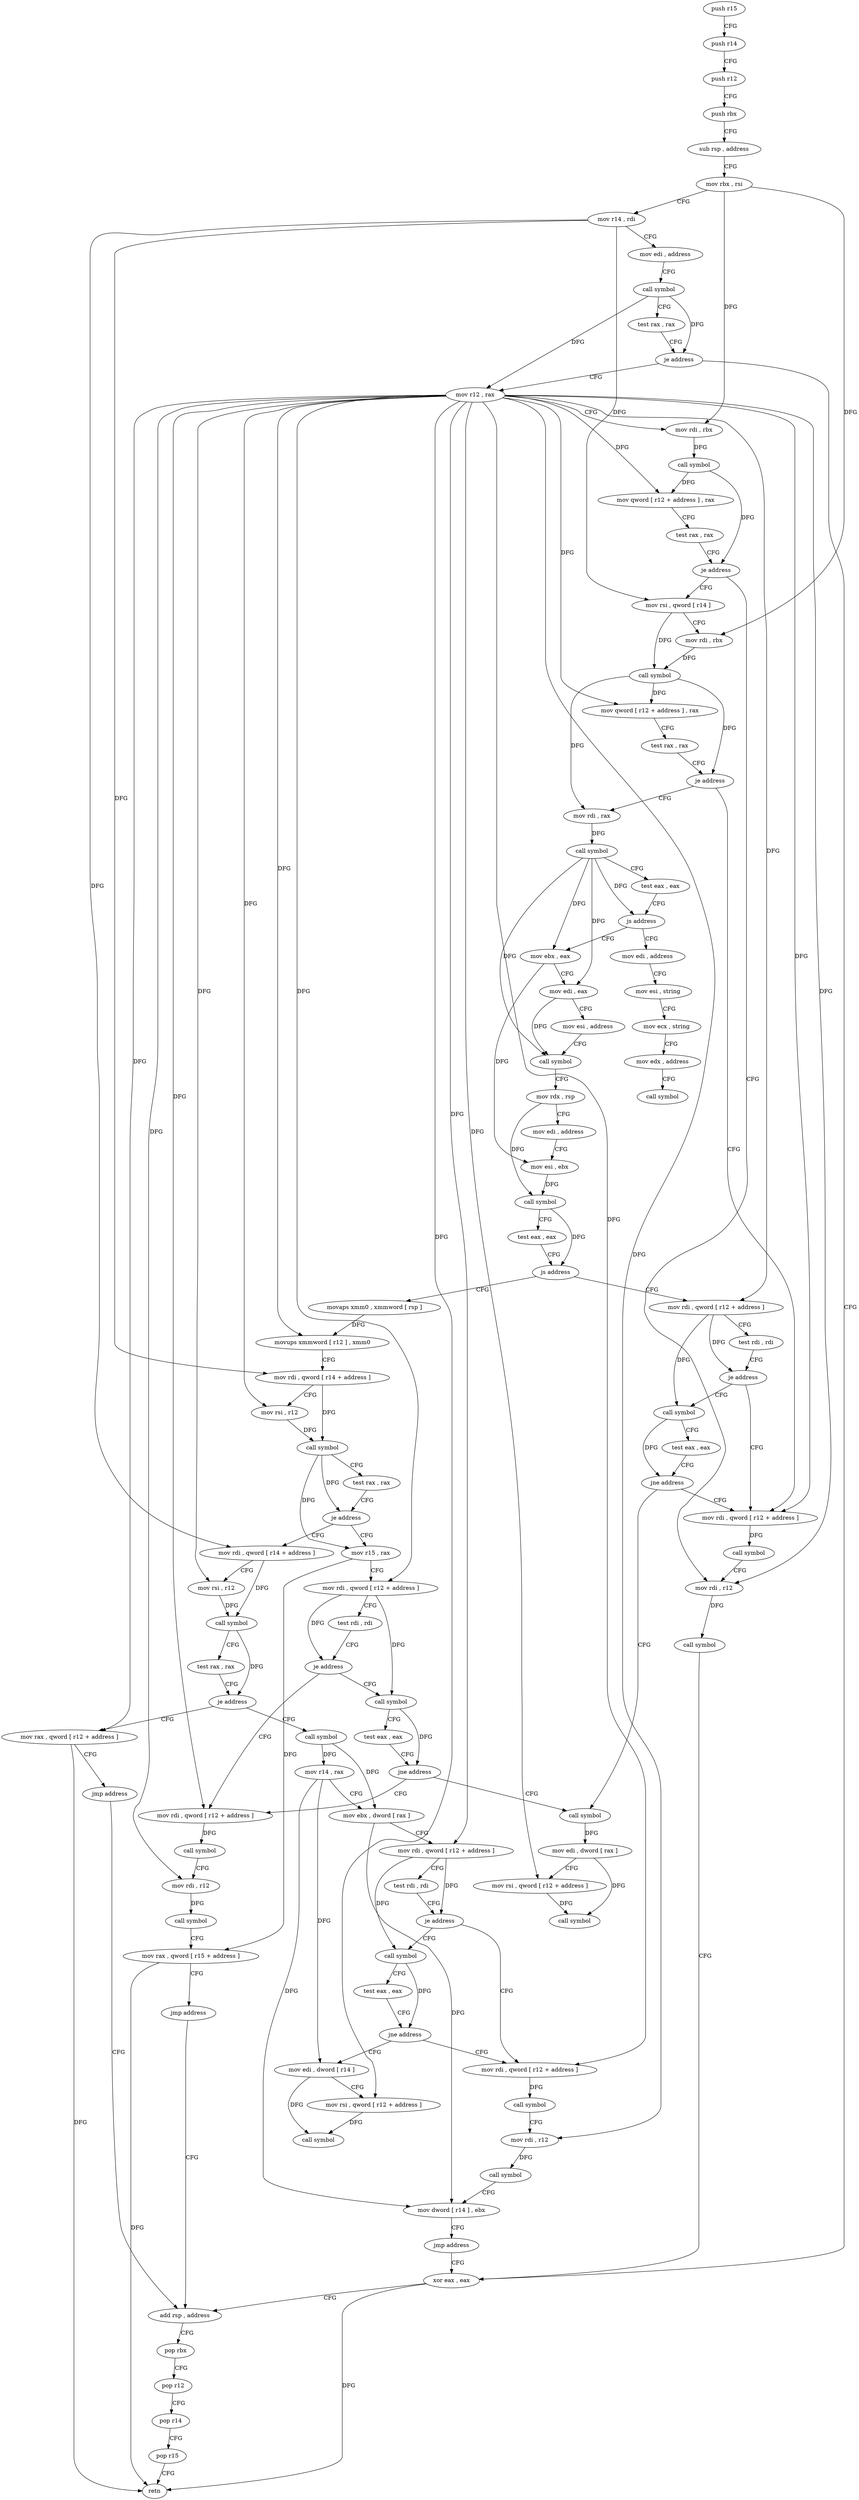 digraph "func" {
"4233280" [label = "push r15" ]
"4233282" [label = "push r14" ]
"4233284" [label = "push r12" ]
"4233286" [label = "push rbx" ]
"4233287" [label = "sub rsp , address" ]
"4233294" [label = "mov rbx , rsi" ]
"4233297" [label = "mov r14 , rdi" ]
"4233300" [label = "mov edi , address" ]
"4233305" [label = "call symbol" ]
"4233310" [label = "test rax , rax" ]
"4233313" [label = "je address" ]
"4233535" [label = "xor eax , eax" ]
"4233319" [label = "mov r12 , rax" ]
"4233537" [label = "add rsp , address" ]
"4233322" [label = "mov rdi , rbx" ]
"4233325" [label = "call symbol" ]
"4233330" [label = "mov qword [ r12 + address ] , rax" ]
"4233335" [label = "test rax , rax" ]
"4233338" [label = "je address" ]
"4233527" [label = "mov rdi , r12" ]
"4233344" [label = "mov rsi , qword [ r14 ]" ]
"4233530" [label = "call symbol" ]
"4233347" [label = "mov rdi , rbx" ]
"4233350" [label = "call symbol" ]
"4233355" [label = "mov qword [ r12 + address ] , rax" ]
"4233360" [label = "test rax , rax" ]
"4233363" [label = "je address" ]
"4233517" [label = "mov rdi , qword [ r12 + address ]" ]
"4233369" [label = "mov rdi , rax" ]
"4233522" [label = "call symbol" ]
"4233372" [label = "call symbol" ]
"4233377" [label = "test eax , eax" ]
"4233379" [label = "js address" ]
"4233628" [label = "mov edi , address" ]
"4233385" [label = "mov ebx , eax" ]
"4233633" [label = "mov esi , string" ]
"4233638" [label = "mov ecx , string" ]
"4233643" [label = "mov edx , address" ]
"4233648" [label = "call symbol" ]
"4233387" [label = "mov edi , eax" ]
"4233389" [label = "mov esi , address" ]
"4233394" [label = "call symbol" ]
"4233399" [label = "mov rdx , rsp" ]
"4233402" [label = "mov edi , address" ]
"4233407" [label = "mov esi , ebx" ]
"4233409" [label = "call symbol" ]
"4233414" [label = "test eax , eax" ]
"4233416" [label = "js address" ]
"4233494" [label = "mov rdi , qword [ r12 + address ]" ]
"4233418" [label = "movaps xmm0 , xmmword [ rsp ]" ]
"4233499" [label = "test rdi , rdi" ]
"4233502" [label = "je address" ]
"4233504" [label = "call symbol" ]
"4233422" [label = "movups xmmword [ r12 ] , xmm0" ]
"4233427" [label = "mov rdi , qword [ r14 + address ]" ]
"4233431" [label = "mov rsi , r12" ]
"4233434" [label = "call symbol" ]
"4233439" [label = "test rax , rax" ]
"4233442" [label = "je address" ]
"4233552" [label = "mov rdi , qword [ r14 + address ]" ]
"4233444" [label = "mov r15 , rax" ]
"4233509" [label = "test eax , eax" ]
"4233511" [label = "jne address" ]
"4233653" [label = "call symbol" ]
"4233556" [label = "mov rsi , r12" ]
"4233559" [label = "call symbol" ]
"4233564" [label = "test rax , rax" ]
"4233567" [label = "je address" ]
"4233576" [label = "call symbol" ]
"4233569" [label = "mov rax , qword [ r12 + address ]" ]
"4233447" [label = "mov rdi , qword [ r12 + address ]" ]
"4233452" [label = "test rdi , rdi" ]
"4233455" [label = "je address" ]
"4233470" [label = "mov rdi , qword [ r12 + address ]" ]
"4233457" [label = "call symbol" ]
"4233658" [label = "mov edi , dword [ rax ]" ]
"4233660" [label = "mov rsi , qword [ r12 + address ]" ]
"4233665" [label = "call symbol" ]
"4233581" [label = "mov r14 , rax" ]
"4233584" [label = "mov ebx , dword [ rax ]" ]
"4233586" [label = "mov rdi , qword [ r12 + address ]" ]
"4233591" [label = "test rdi , rdi" ]
"4233594" [label = "je address" ]
"4233605" [label = "mov rdi , qword [ r12 + address ]" ]
"4233596" [label = "call symbol" ]
"4233574" [label = "jmp address" ]
"4233475" [label = "call symbol" ]
"4233480" [label = "mov rdi , r12" ]
"4233483" [label = "call symbol" ]
"4233488" [label = "mov rax , qword [ r15 + address ]" ]
"4233492" [label = "jmp address" ]
"4233462" [label = "test eax , eax" ]
"4233464" [label = "jne address" ]
"4233610" [label = "call symbol" ]
"4233615" [label = "mov rdi , r12" ]
"4233618" [label = "call symbol" ]
"4233623" [label = "mov dword [ r14 ] , ebx" ]
"4233626" [label = "jmp address" ]
"4233601" [label = "test eax , eax" ]
"4233603" [label = "jne address" ]
"4233670" [label = "mov edi , dword [ r14 ]" ]
"4233544" [label = "pop rbx" ]
"4233545" [label = "pop r12" ]
"4233547" [label = "pop r14" ]
"4233549" [label = "pop r15" ]
"4233551" [label = "retn" ]
"4233673" [label = "mov rsi , qword [ r12 + address ]" ]
"4233678" [label = "call symbol" ]
"4233280" -> "4233282" [ label = "CFG" ]
"4233282" -> "4233284" [ label = "CFG" ]
"4233284" -> "4233286" [ label = "CFG" ]
"4233286" -> "4233287" [ label = "CFG" ]
"4233287" -> "4233294" [ label = "CFG" ]
"4233294" -> "4233297" [ label = "CFG" ]
"4233294" -> "4233322" [ label = "DFG" ]
"4233294" -> "4233347" [ label = "DFG" ]
"4233297" -> "4233300" [ label = "CFG" ]
"4233297" -> "4233344" [ label = "DFG" ]
"4233297" -> "4233427" [ label = "DFG" ]
"4233297" -> "4233552" [ label = "DFG" ]
"4233300" -> "4233305" [ label = "CFG" ]
"4233305" -> "4233310" [ label = "CFG" ]
"4233305" -> "4233313" [ label = "DFG" ]
"4233305" -> "4233319" [ label = "DFG" ]
"4233310" -> "4233313" [ label = "CFG" ]
"4233313" -> "4233535" [ label = "CFG" ]
"4233313" -> "4233319" [ label = "CFG" ]
"4233535" -> "4233537" [ label = "CFG" ]
"4233535" -> "4233551" [ label = "DFG" ]
"4233319" -> "4233322" [ label = "CFG" ]
"4233319" -> "4233330" [ label = "DFG" ]
"4233319" -> "4233527" [ label = "DFG" ]
"4233319" -> "4233355" [ label = "DFG" ]
"4233319" -> "4233517" [ label = "DFG" ]
"4233319" -> "4233494" [ label = "DFG" ]
"4233319" -> "4233422" [ label = "DFG" ]
"4233319" -> "4233431" [ label = "DFG" ]
"4233319" -> "4233556" [ label = "DFG" ]
"4233319" -> "4233447" [ label = "DFG" ]
"4233319" -> "4233660" [ label = "DFG" ]
"4233319" -> "4233586" [ label = "DFG" ]
"4233319" -> "4233569" [ label = "DFG" ]
"4233319" -> "4233470" [ label = "DFG" ]
"4233319" -> "4233480" [ label = "DFG" ]
"4233319" -> "4233605" [ label = "DFG" ]
"4233319" -> "4233615" [ label = "DFG" ]
"4233319" -> "4233673" [ label = "DFG" ]
"4233537" -> "4233544" [ label = "CFG" ]
"4233322" -> "4233325" [ label = "DFG" ]
"4233325" -> "4233330" [ label = "DFG" ]
"4233325" -> "4233338" [ label = "DFG" ]
"4233330" -> "4233335" [ label = "CFG" ]
"4233335" -> "4233338" [ label = "CFG" ]
"4233338" -> "4233527" [ label = "CFG" ]
"4233338" -> "4233344" [ label = "CFG" ]
"4233527" -> "4233530" [ label = "DFG" ]
"4233344" -> "4233347" [ label = "CFG" ]
"4233344" -> "4233350" [ label = "DFG" ]
"4233530" -> "4233535" [ label = "CFG" ]
"4233347" -> "4233350" [ label = "DFG" ]
"4233350" -> "4233355" [ label = "DFG" ]
"4233350" -> "4233363" [ label = "DFG" ]
"4233350" -> "4233369" [ label = "DFG" ]
"4233355" -> "4233360" [ label = "CFG" ]
"4233360" -> "4233363" [ label = "CFG" ]
"4233363" -> "4233517" [ label = "CFG" ]
"4233363" -> "4233369" [ label = "CFG" ]
"4233517" -> "4233522" [ label = "DFG" ]
"4233369" -> "4233372" [ label = "DFG" ]
"4233522" -> "4233527" [ label = "CFG" ]
"4233372" -> "4233377" [ label = "CFG" ]
"4233372" -> "4233379" [ label = "DFG" ]
"4233372" -> "4233385" [ label = "DFG" ]
"4233372" -> "4233387" [ label = "DFG" ]
"4233372" -> "4233394" [ label = "DFG" ]
"4233377" -> "4233379" [ label = "CFG" ]
"4233379" -> "4233628" [ label = "CFG" ]
"4233379" -> "4233385" [ label = "CFG" ]
"4233628" -> "4233633" [ label = "CFG" ]
"4233385" -> "4233387" [ label = "CFG" ]
"4233385" -> "4233407" [ label = "DFG" ]
"4233633" -> "4233638" [ label = "CFG" ]
"4233638" -> "4233643" [ label = "CFG" ]
"4233643" -> "4233648" [ label = "CFG" ]
"4233387" -> "4233389" [ label = "CFG" ]
"4233387" -> "4233394" [ label = "DFG" ]
"4233389" -> "4233394" [ label = "CFG" ]
"4233394" -> "4233399" [ label = "CFG" ]
"4233399" -> "4233402" [ label = "CFG" ]
"4233399" -> "4233409" [ label = "DFG" ]
"4233402" -> "4233407" [ label = "CFG" ]
"4233407" -> "4233409" [ label = "DFG" ]
"4233409" -> "4233414" [ label = "CFG" ]
"4233409" -> "4233416" [ label = "DFG" ]
"4233414" -> "4233416" [ label = "CFG" ]
"4233416" -> "4233494" [ label = "CFG" ]
"4233416" -> "4233418" [ label = "CFG" ]
"4233494" -> "4233499" [ label = "CFG" ]
"4233494" -> "4233502" [ label = "DFG" ]
"4233494" -> "4233504" [ label = "DFG" ]
"4233418" -> "4233422" [ label = "DFG" ]
"4233499" -> "4233502" [ label = "CFG" ]
"4233502" -> "4233517" [ label = "CFG" ]
"4233502" -> "4233504" [ label = "CFG" ]
"4233504" -> "4233509" [ label = "CFG" ]
"4233504" -> "4233511" [ label = "DFG" ]
"4233422" -> "4233427" [ label = "CFG" ]
"4233427" -> "4233431" [ label = "CFG" ]
"4233427" -> "4233434" [ label = "DFG" ]
"4233431" -> "4233434" [ label = "DFG" ]
"4233434" -> "4233439" [ label = "CFG" ]
"4233434" -> "4233442" [ label = "DFG" ]
"4233434" -> "4233444" [ label = "DFG" ]
"4233439" -> "4233442" [ label = "CFG" ]
"4233442" -> "4233552" [ label = "CFG" ]
"4233442" -> "4233444" [ label = "CFG" ]
"4233552" -> "4233556" [ label = "CFG" ]
"4233552" -> "4233559" [ label = "DFG" ]
"4233444" -> "4233447" [ label = "CFG" ]
"4233444" -> "4233488" [ label = "DFG" ]
"4233509" -> "4233511" [ label = "CFG" ]
"4233511" -> "4233653" [ label = "CFG" ]
"4233511" -> "4233517" [ label = "CFG" ]
"4233653" -> "4233658" [ label = "DFG" ]
"4233556" -> "4233559" [ label = "DFG" ]
"4233559" -> "4233564" [ label = "CFG" ]
"4233559" -> "4233567" [ label = "DFG" ]
"4233564" -> "4233567" [ label = "CFG" ]
"4233567" -> "4233576" [ label = "CFG" ]
"4233567" -> "4233569" [ label = "CFG" ]
"4233576" -> "4233581" [ label = "DFG" ]
"4233576" -> "4233584" [ label = "DFG" ]
"4233569" -> "4233574" [ label = "CFG" ]
"4233569" -> "4233551" [ label = "DFG" ]
"4233447" -> "4233452" [ label = "CFG" ]
"4233447" -> "4233455" [ label = "DFG" ]
"4233447" -> "4233457" [ label = "DFG" ]
"4233452" -> "4233455" [ label = "CFG" ]
"4233455" -> "4233470" [ label = "CFG" ]
"4233455" -> "4233457" [ label = "CFG" ]
"4233470" -> "4233475" [ label = "DFG" ]
"4233457" -> "4233462" [ label = "CFG" ]
"4233457" -> "4233464" [ label = "DFG" ]
"4233658" -> "4233660" [ label = "CFG" ]
"4233658" -> "4233665" [ label = "DFG" ]
"4233660" -> "4233665" [ label = "DFG" ]
"4233581" -> "4233584" [ label = "CFG" ]
"4233581" -> "4233623" [ label = "DFG" ]
"4233581" -> "4233670" [ label = "DFG" ]
"4233584" -> "4233586" [ label = "CFG" ]
"4233584" -> "4233623" [ label = "DFG" ]
"4233586" -> "4233591" [ label = "CFG" ]
"4233586" -> "4233594" [ label = "DFG" ]
"4233586" -> "4233596" [ label = "DFG" ]
"4233591" -> "4233594" [ label = "CFG" ]
"4233594" -> "4233605" [ label = "CFG" ]
"4233594" -> "4233596" [ label = "CFG" ]
"4233605" -> "4233610" [ label = "DFG" ]
"4233596" -> "4233601" [ label = "CFG" ]
"4233596" -> "4233603" [ label = "DFG" ]
"4233574" -> "4233537" [ label = "CFG" ]
"4233475" -> "4233480" [ label = "CFG" ]
"4233480" -> "4233483" [ label = "DFG" ]
"4233483" -> "4233488" [ label = "CFG" ]
"4233488" -> "4233492" [ label = "CFG" ]
"4233488" -> "4233551" [ label = "DFG" ]
"4233492" -> "4233537" [ label = "CFG" ]
"4233462" -> "4233464" [ label = "CFG" ]
"4233464" -> "4233653" [ label = "CFG" ]
"4233464" -> "4233470" [ label = "CFG" ]
"4233610" -> "4233615" [ label = "CFG" ]
"4233615" -> "4233618" [ label = "DFG" ]
"4233618" -> "4233623" [ label = "CFG" ]
"4233623" -> "4233626" [ label = "CFG" ]
"4233626" -> "4233535" [ label = "CFG" ]
"4233601" -> "4233603" [ label = "CFG" ]
"4233603" -> "4233670" [ label = "CFG" ]
"4233603" -> "4233605" [ label = "CFG" ]
"4233670" -> "4233673" [ label = "CFG" ]
"4233670" -> "4233678" [ label = "DFG" ]
"4233544" -> "4233545" [ label = "CFG" ]
"4233545" -> "4233547" [ label = "CFG" ]
"4233547" -> "4233549" [ label = "CFG" ]
"4233549" -> "4233551" [ label = "CFG" ]
"4233673" -> "4233678" [ label = "DFG" ]
}
